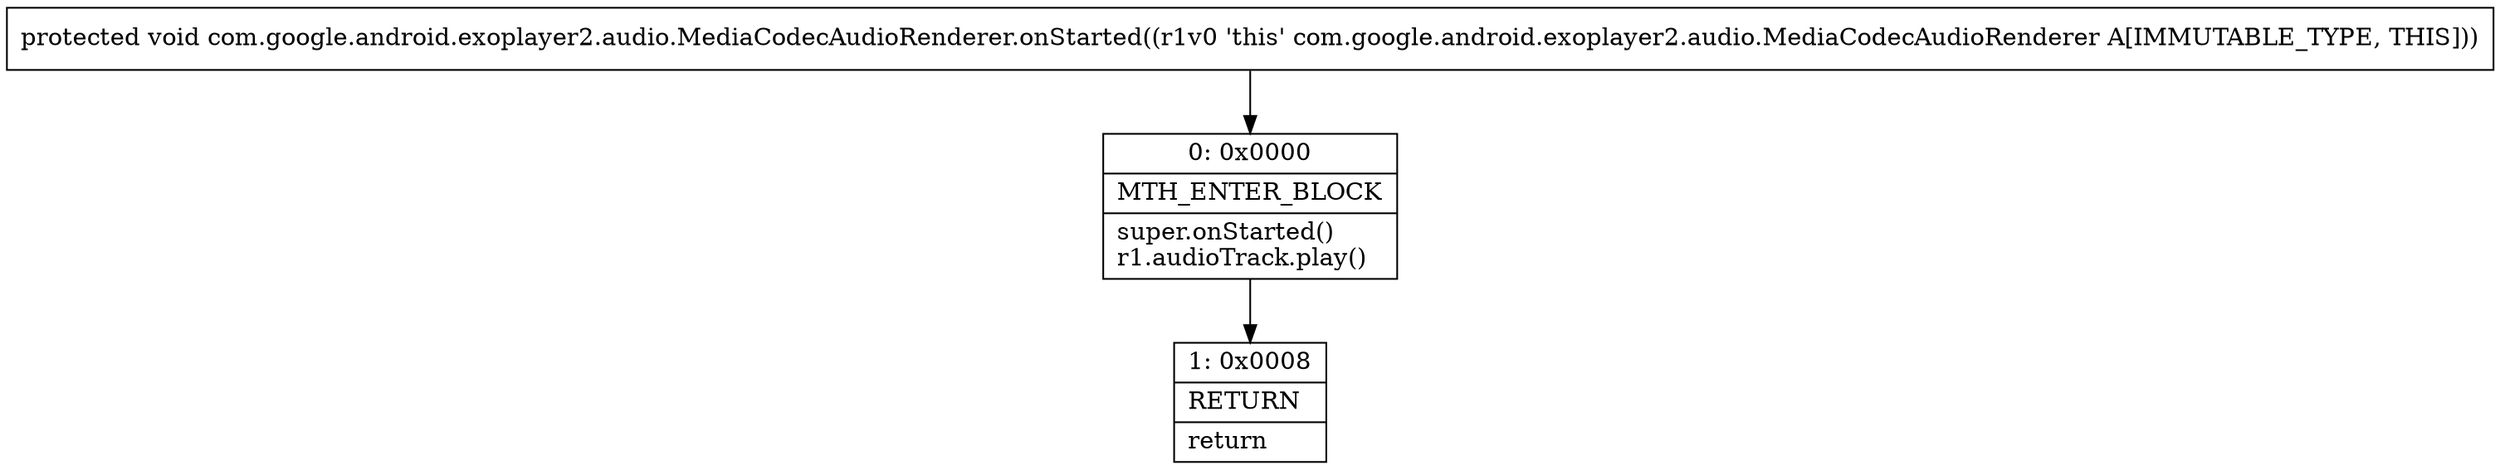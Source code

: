digraph "CFG forcom.google.android.exoplayer2.audio.MediaCodecAudioRenderer.onStarted()V" {
Node_0 [shape=record,label="{0\:\ 0x0000|MTH_ENTER_BLOCK\l|super.onStarted()\lr1.audioTrack.play()\l}"];
Node_1 [shape=record,label="{1\:\ 0x0008|RETURN\l|return\l}"];
MethodNode[shape=record,label="{protected void com.google.android.exoplayer2.audio.MediaCodecAudioRenderer.onStarted((r1v0 'this' com.google.android.exoplayer2.audio.MediaCodecAudioRenderer A[IMMUTABLE_TYPE, THIS])) }"];
MethodNode -> Node_0;
Node_0 -> Node_1;
}

